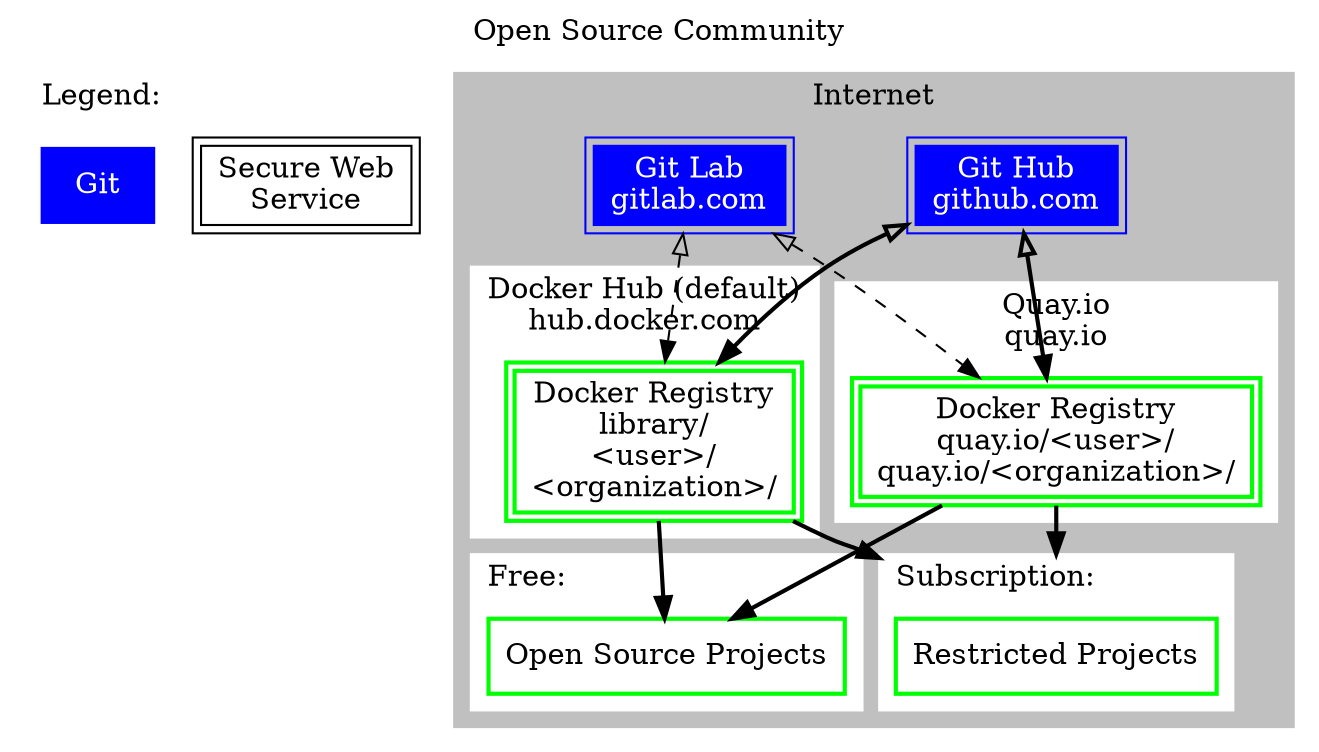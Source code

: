 digraph Community {
	graph [bb="0 0 781 626", id=Community, label="Open Source Community", labelloc=t, compound=true, color=green];
	node [label="\N", style=bold, color=green, shape=box];
	edge [constraint=true, style=bold];
	subgraph cluster_Lengend {
		graph [label="Legend:",
			color=white,
			labeljust=l,
			style=filled];
		SecureService [label="Secure Web\nService", style=solid, color=black, peripheries=2];
		Git [label=Git, style=filled, color=blue, fontcolor=white];
	}
	subgraph cluster_Internet {
		graph [label=Internet,
			color=gray,
			style=filled];
		subgraph cluster_DockerHub {
			graph [label="Docker Hub (default)\nhub.docker.com",
				color=white,
				URL="https://hub.docker.com/login"];
			DockerHub [label="Docker Registry\nlibrary/\n<user>/\n<organization>/", peripheries=2, id="\N"];
		}
		subgraph cluster_Quayio {
			graph [label="Quay.io\nquay.io",
				color=white,
				URL="https://quay.io/signin"];
			Quayio [label="Docker Registry\nquay.io/<user>/\nquay.io/<organization>/", peripheries=2, id="\N"];
		}
		subgraph cluster_Free {
			graph [label="Free:",
				color=white,
				labeljust=l];
			Free [label="Open Source Projects"];
		}
		subgraph cluster_Subscription {
			graph [label="Subscription:",
				color=white,
				labeljust=l];
			Subscription [label="Restricted Projects"];
		}
		Internet [style=invis, shape=point];
		GitHub [label="Git Hub\ngithub.com", style=filled, color=blue, peripheries=2, fontcolor=white, id="\N", URL="https://github.com/login"];
		GitLab [label="Git Lab\ngitlab.com", style=filled, color=blue, peripheries=2, fontcolor=white, id="\N", URL="https://gitlab.com/users/sign_in"];
		GitHub -> DockerHub [arrowtail=empty, dir=both];
		GitHub -> Quayio [arrowtail=empty, dir=both];
		GitLab -> DockerHub [style=dashed, arrowtail=empty, dir=both];
		GitLab -> Quayio [style=dashed, arrowtail=empty, dir=both];
		DockerHub -> Free;
		Quayio -> Free;
		DockerHub -> Subscription [lhead=cluster_Subscription];
		Quayio -> Subscription [lhead=cluster_Subscription];
	}
}
